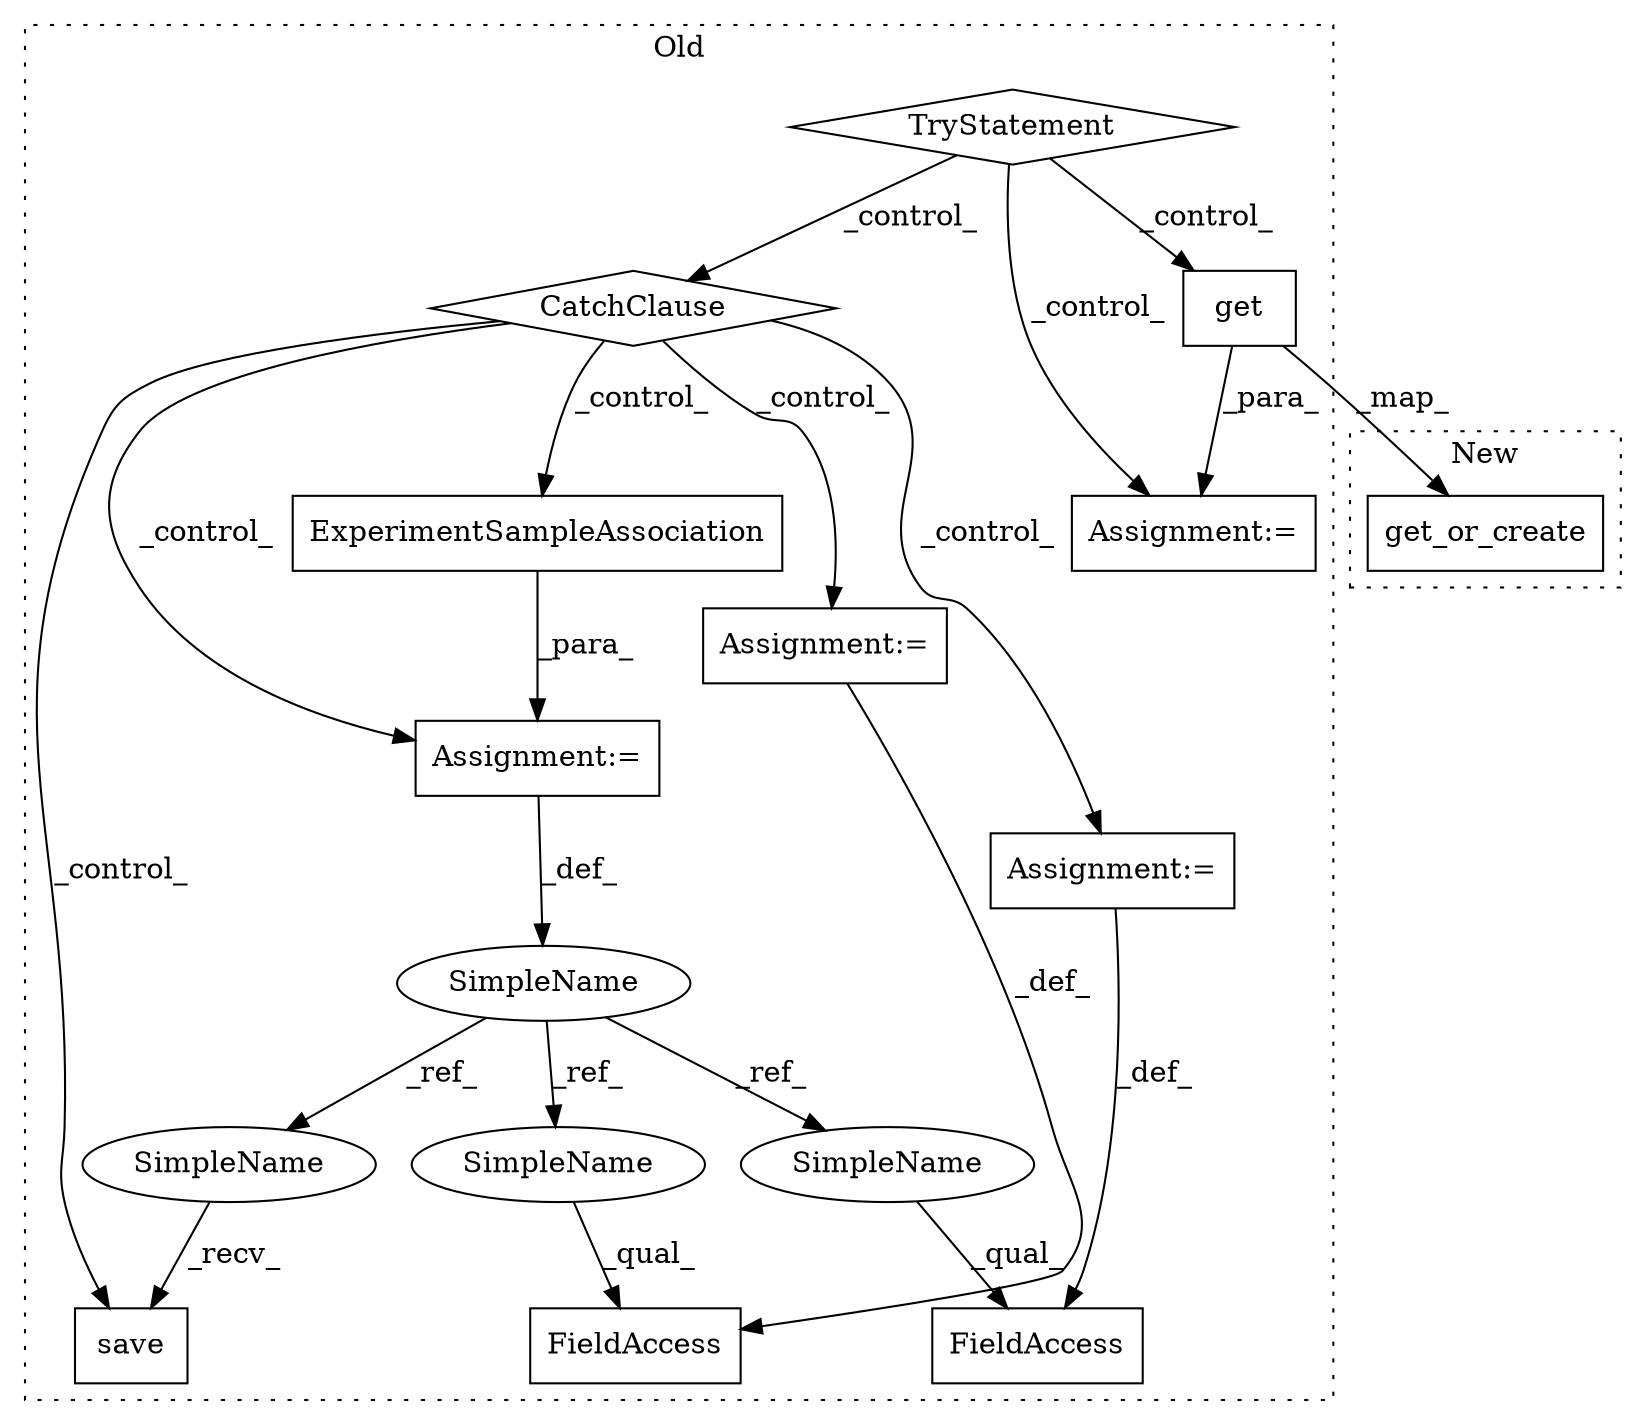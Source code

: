 digraph G {
subgraph cluster0 {
1 [label="get" a="32" s="7922,7957" l="4,1" shape="box"];
3 [label="TryStatement" a="54" s="7859" l="4" shape="diamond"];
4 [label="ExperimentSampleAssociation" a="32" s="8064" l="29" shape="box"];
5 [label="FieldAccess" a="22" s="8157" l="18" shape="box"];
6 [label="SimpleName" a="42" s="8052" l="11" shape="ellipse"];
7 [label="FieldAccess" a="22" s="8105" l="22" shape="box"];
8 [label="save" a="32" s="8213" l="6" shape="box"];
9 [label="CatchClause" a="12" s="7971,8038" l="15,2" shape="diamond"];
10 [label="Assignment:=" a="7" s="7885" l="1" shape="box"];
11 [label="Assignment:=" a="7" s="8063" l="1" shape="box"];
12 [label="Assignment:=" a="7" s="8175" l="1" shape="box"];
13 [label="Assignment:=" a="7" s="8127" l="1" shape="box"];
14 [label="SimpleName" a="42" s="8201" l="11" shape="ellipse"];
15 [label="SimpleName" a="42" s="8105" l="11" shape="ellipse"];
16 [label="SimpleName" a="42" s="8157" l="11" shape="ellipse"];
label = "Old";
style="dotted";
}
subgraph cluster1 {
2 [label="get_or_create" a="32" s="5583,5628" l="14,1" shape="box"];
label = "New";
style="dotted";
}
1 -> 2 [label="_map_"];
1 -> 10 [label="_para_"];
3 -> 1 [label="_control_"];
3 -> 9 [label="_control_"];
3 -> 10 [label="_control_"];
4 -> 11 [label="_para_"];
6 -> 14 [label="_ref_"];
6 -> 16 [label="_ref_"];
6 -> 15 [label="_ref_"];
9 -> 8 [label="_control_"];
9 -> 13 [label="_control_"];
9 -> 4 [label="_control_"];
9 -> 12 [label="_control_"];
9 -> 11 [label="_control_"];
11 -> 6 [label="_def_"];
12 -> 5 [label="_def_"];
13 -> 7 [label="_def_"];
14 -> 8 [label="_recv_"];
15 -> 7 [label="_qual_"];
16 -> 5 [label="_qual_"];
}
